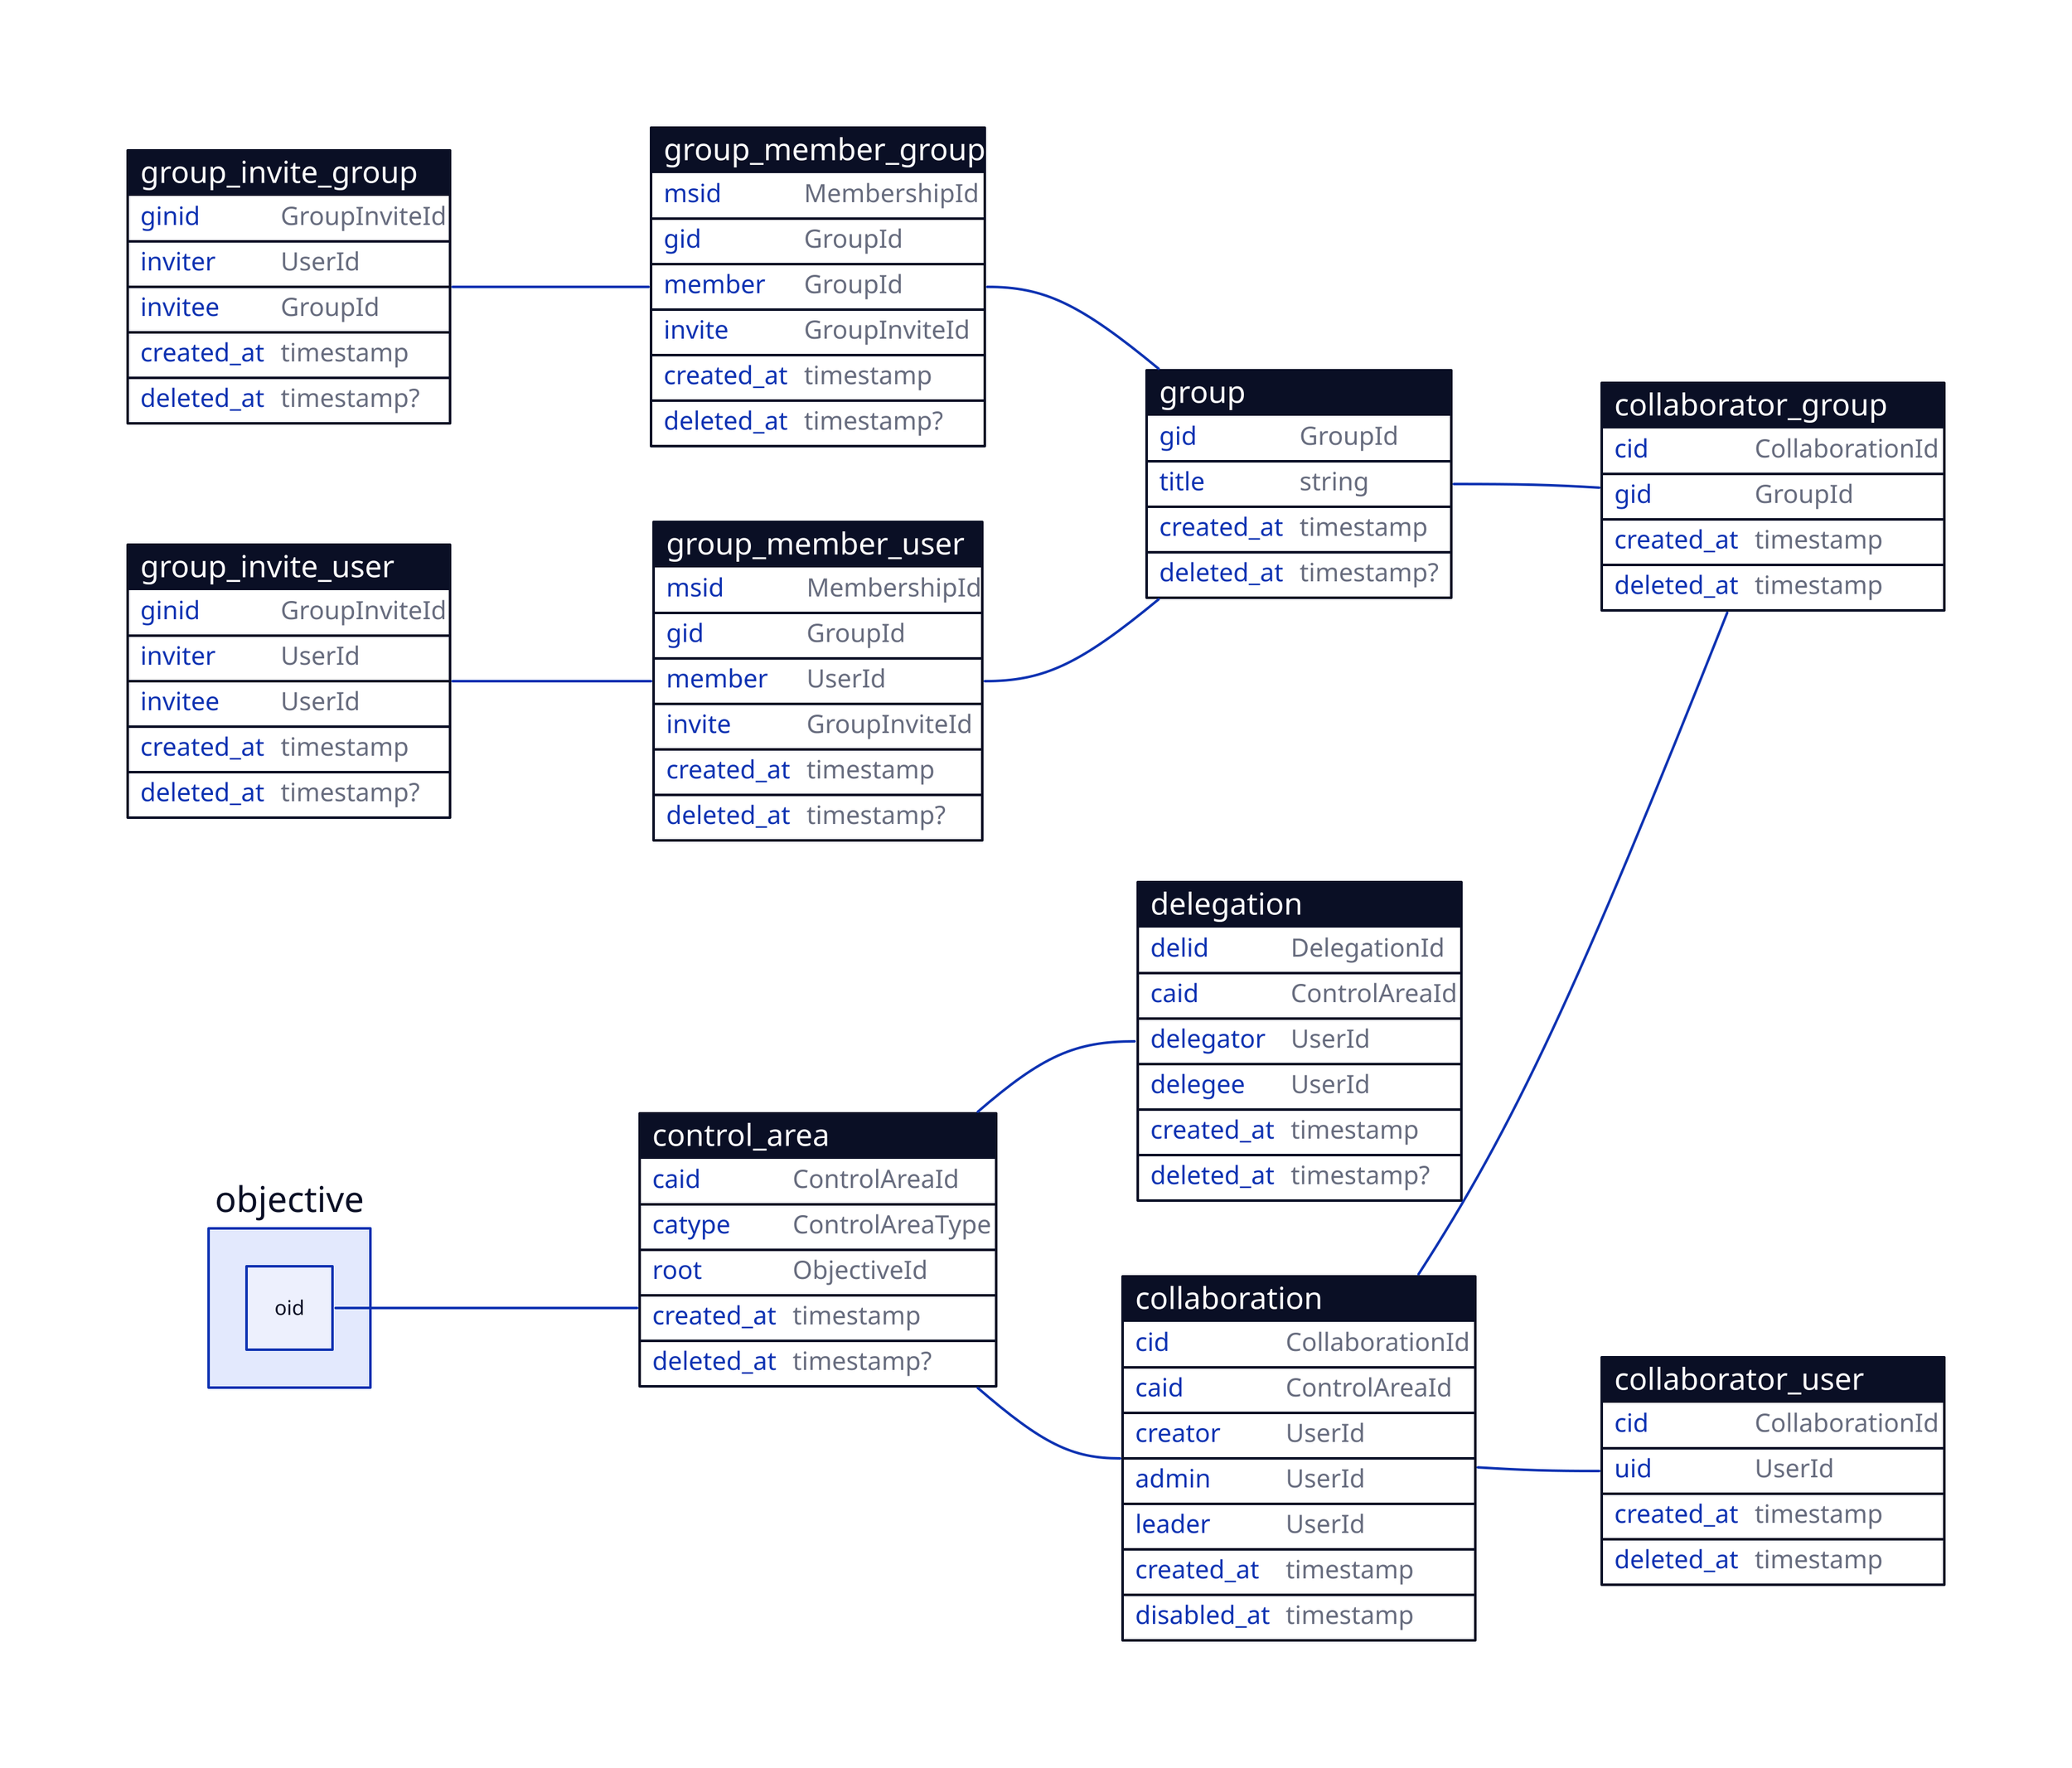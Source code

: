 direction: right

control_area: {
  shape: sql_table

  caid: ControlAreaId
  catype: ControlAreaType
  
  root: ObjectiveId

  created_at: timestamp
  deleted_at: timestamp?
}

collaboration: {
  shape: sql_table

  cid: CollaborationId
  caid: ControlAreaId

  creator: UserId
  admin: UserId
  leader: UserId

  created_at: timestamp
  disabled_at: timestamp
}

collaborator_group: {
  shape: sql_table

  cid: CollaborationId
  gid: GroupId

  created_at: timestamp
  deleted_at: timestamp
}

collaborator_user: {
  shape: sql_table

  cid: CollaborationId
  uid: UserId

  created_at: timestamp
  deleted_at: timestamp
}

group: {
  shape: sql_table
  
  gid: GroupId
  title: string
  
  created_at: timestamp
  deleted_at: timestamp?
}

group_member_user: {
  shape: sql_table

  msid: MembershipId
  
  gid: GroupId
  member: UserId
  invite: GroupInviteId
  
  created_at: timestamp
  deleted_at: timestamp?
}

group_member_group: {
  shape: sql_table

  msid: MembershipId
  
  gid: GroupId
  member: GroupId
  invite: GroupInviteId
  
  created_at: timestamp
  deleted_at: timestamp?
}

group_invite_group: {
  shape: sql_table

  ginid: GroupInviteId
  
  inviter: UserId
  invitee: GroupId
  
  created_at: timestamp
  deleted_at: timestamp?
}

group_invite_user: {
  shape: sql_table

  ginid: GroupInviteId
  
  inviter: UserId
  invitee: UserId
  
  created_at: timestamp
  deleted_at: timestamp?
}

delegation: {
  shape: sql_table

  delid: DelegationId

  caid: ControlAreaId

  delegator: UserId
  delegee: UserId

  created_at: timestamp
  deleted_at: timestamp?
}

objective.oid -- control_area.root

control_area.caid -- delegation.caid
control_area.caid -- collaboration.caid

collaboration.cid -- collaborator_group.cid
collaboration.cid -- collaborator_user.cid

group.gid -- collaborator_group.gid

group_member_user.gid -- group.gid
group_member_group.gid -- group.gid

group_invite_group.ginid -- group_member_group.invite
group_invite_user.ginid -- group_member_user.invite